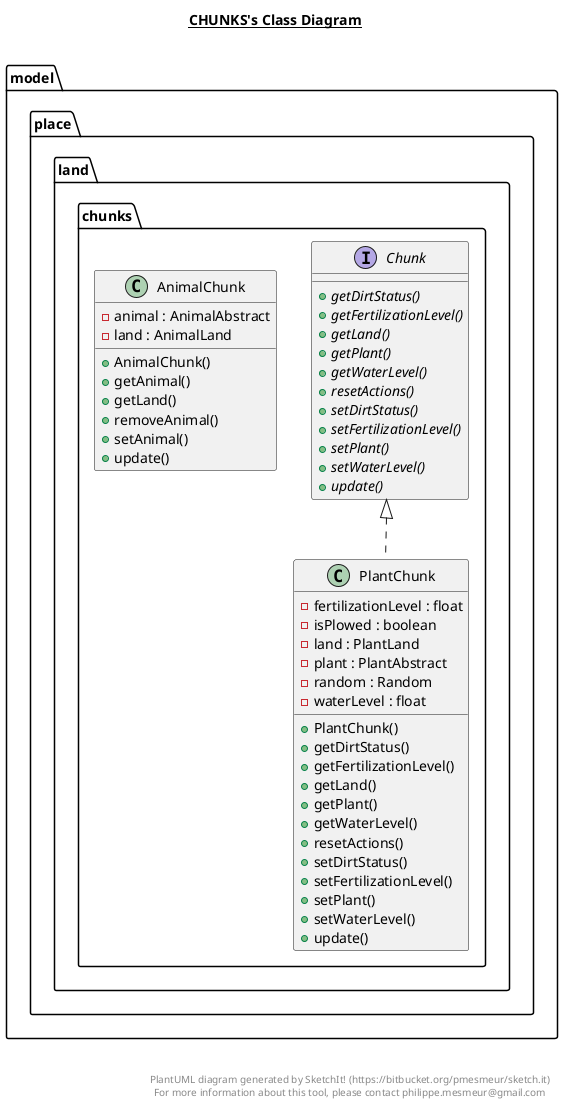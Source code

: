 @startuml

title __CHUNKS's Class Diagram__\n

  namespace model {
    namespace place {
      namespace land {
        namespace chunks {
          class model.place.land.chunks.AnimalChunk {
              - animal : AnimalAbstract
              - land : AnimalLand
              + AnimalChunk()
              + getAnimal()
              + getLand()
              + removeAnimal()
              + setAnimal()
              + update()
          }
        }
      }
    }
  }
  

  namespace model {
    namespace place {
      namespace land {
        namespace chunks {
          interface model.place.land.chunks.Chunk {
              {abstract} + getDirtStatus()
              {abstract} + getFertilizationLevel()
              {abstract} + getLand()
              {abstract} + getPlant()
              {abstract} + getWaterLevel()
              {abstract} + resetActions()
              {abstract} + setDirtStatus()
              {abstract} + setFertilizationLevel()
              {abstract} + setPlant()
              {abstract} + setWaterLevel()
              {abstract} + update()
          }
        }
      }
    }
  }
  

  namespace model {
    namespace place {
      namespace land {
        namespace chunks {
          class model.place.land.chunks.PlantChunk {
              - fertilizationLevel : float
              - isPlowed : boolean
              - land : PlantLand
              - plant : PlantAbstract
              - random : Random
              - waterLevel : float
              + PlantChunk()
              + getDirtStatus()
              + getFertilizationLevel()
              + getLand()
              + getPlant()
              + getWaterLevel()
              + resetActions()
              + setDirtStatus()
              + setFertilizationLevel()
              + setPlant()
              + setWaterLevel()
              + update()
          }
        }
      }
    }
  }
  

  model.place.land.chunks.PlantChunk .up.|> Chunk


right footer


PlantUML diagram generated by SketchIt! (https://bitbucket.org/pmesmeur/sketch.it)
For more information about this tool, please contact philippe.mesmeur@gmail.com
endfooter

@enduml
